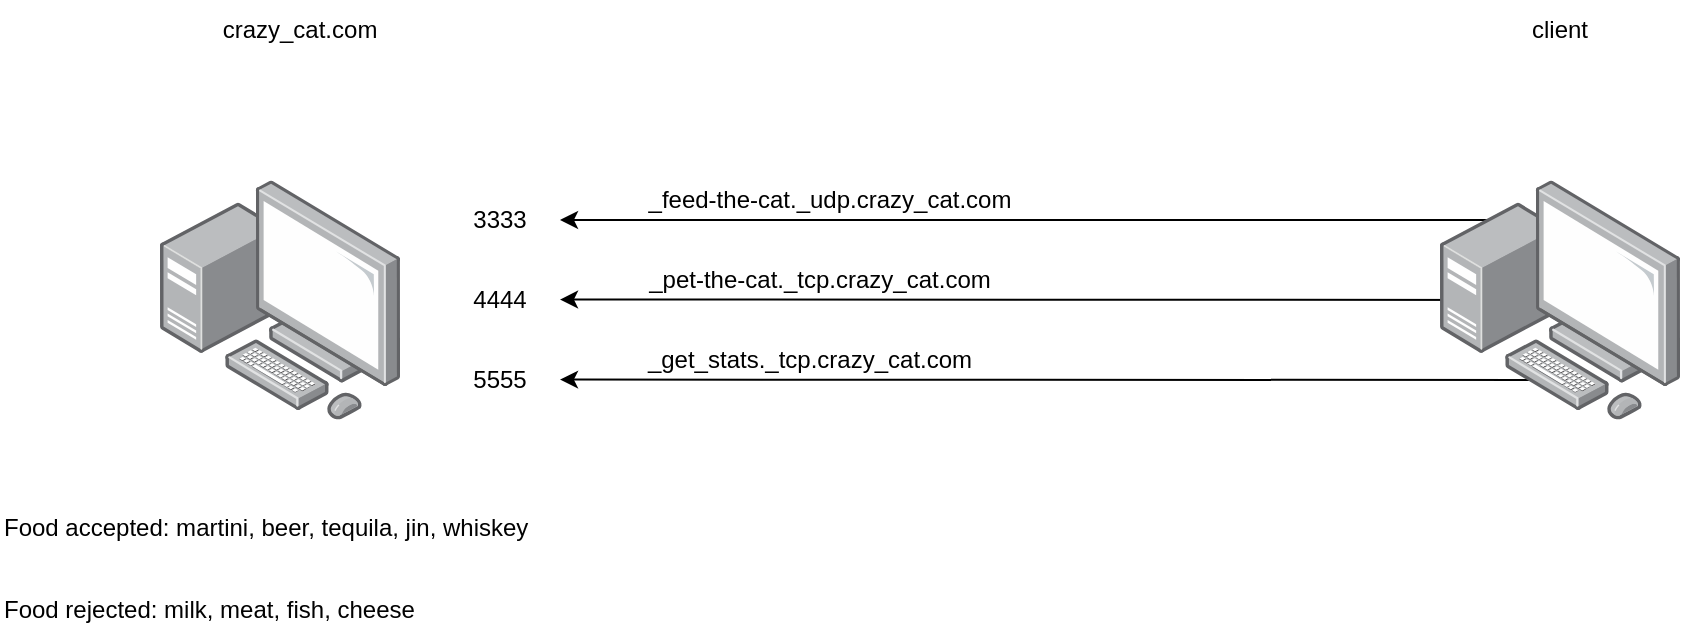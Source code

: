 <mxfile version="27.0.6">
  <diagram name="Page-1" id="VPbtGnGZYVjo_4n5Ib0U">
    <mxGraphModel dx="1188" dy="726" grid="1" gridSize="10" guides="1" tooltips="1" connect="1" arrows="1" fold="1" page="1" pageScale="1" pageWidth="1169" pageHeight="827" math="0" shadow="0">
      <root>
        <mxCell id="0" />
        <mxCell id="1" parent="0" />
        <mxCell id="4hteUr-Ji259Gm0KMIdJ-2" value="" style="image;points=[];aspect=fixed;html=1;align=center;shadow=0;dashed=0;image=img/lib/allied_telesis/computer_and_terminals/Personal_Computer_with_Server.svg;" vertex="1" parent="1">
          <mxGeometry x="120" y="240" width="120" height="120" as="geometry" />
        </mxCell>
        <mxCell id="4hteUr-Ji259Gm0KMIdJ-4" value="" style="shape=image;verticalLabelPosition=bottom;labelBackgroundColor=default;verticalAlign=top;aspect=fixed;imageAspect=0;image=https://png.pngtree.com/png-vector/20240508/ourmid/pngtree-lifelike-3d-cat-illustration-png-image_12383109.png;" vertex="1" parent="1">
          <mxGeometry x="160" y="190" width="90" height="90" as="geometry" />
        </mxCell>
        <mxCell id="4hteUr-Ji259Gm0KMIdJ-6" value="crazy_cat.com" style="text;html=1;align=center;verticalAlign=middle;whiteSpace=wrap;rounded=0;" vertex="1" parent="1">
          <mxGeometry x="160" y="150" width="60" height="30" as="geometry" />
        </mxCell>
        <mxCell id="4hteUr-Ji259Gm0KMIdJ-7" value="3333" style="text;html=1;align=center;verticalAlign=middle;whiteSpace=wrap;rounded=0;" vertex="1" parent="1">
          <mxGeometry x="260" y="250" width="60" height="20" as="geometry" />
        </mxCell>
        <mxCell id="4hteUr-Ji259Gm0KMIdJ-8" value="5555" style="text;html=1;align=center;verticalAlign=middle;whiteSpace=wrap;rounded=0;" vertex="1" parent="1">
          <mxGeometry x="260" y="330" width="60" height="20" as="geometry" />
        </mxCell>
        <mxCell id="4hteUr-Ji259Gm0KMIdJ-9" value="" style="endArrow=classic;html=1;rounded=0;entryX=1;entryY=0.5;entryDx=0;entryDy=0;" edge="1" parent="1" target="4hteUr-Ji259Gm0KMIdJ-7">
          <mxGeometry width="50" height="50" relative="1" as="geometry">
            <mxPoint x="800" y="260" as="sourcePoint" />
            <mxPoint x="330" y="259" as="targetPoint" />
          </mxGeometry>
        </mxCell>
        <mxCell id="4hteUr-Ji259Gm0KMIdJ-10" value="" style="endArrow=classic;html=1;rounded=0;entryX=1;entryY=0.5;entryDx=0;entryDy=0;" edge="1" parent="1">
          <mxGeometry width="50" height="50" relative="1" as="geometry">
            <mxPoint x="834" y="340" as="sourcePoint" />
            <mxPoint x="320" y="339.8" as="targetPoint" />
          </mxGeometry>
        </mxCell>
        <mxCell id="4hteUr-Ji259Gm0KMIdJ-11" value="4444" style="text;html=1;align=center;verticalAlign=middle;whiteSpace=wrap;rounded=0;" vertex="1" parent="1">
          <mxGeometry x="260" y="290" width="60" height="20" as="geometry" />
        </mxCell>
        <mxCell id="4hteUr-Ji259Gm0KMIdJ-12" value="" style="endArrow=classic;html=1;rounded=0;entryX=1;entryY=0.5;entryDx=0;entryDy=0;" edge="1" parent="1">
          <mxGeometry width="50" height="50" relative="1" as="geometry">
            <mxPoint x="834" y="299.96" as="sourcePoint" />
            <mxPoint x="320" y="299.76" as="targetPoint" />
          </mxGeometry>
        </mxCell>
        <mxCell id="4hteUr-Ji259Gm0KMIdJ-5" value="" style="image;points=[];aspect=fixed;html=1;align=center;shadow=0;dashed=0;image=img/lib/allied_telesis/computer_and_terminals/Personal_Computer_with_Server.svg;" vertex="1" parent="1">
          <mxGeometry x="760" y="240" width="120" height="120" as="geometry" />
        </mxCell>
        <mxCell id="4hteUr-Ji259Gm0KMIdJ-13" value="_feed-the-cat._udp.crazy_cat.com" style="text;html=1;align=center;verticalAlign=middle;whiteSpace=wrap;rounded=0;" vertex="1" parent="1">
          <mxGeometry x="360" y="240" width="190" height="20" as="geometry" />
        </mxCell>
        <mxCell id="4hteUr-Ji259Gm0KMIdJ-14" value="_pet-the-cat._tcp.crazy_cat.com" style="text;html=1;align=center;verticalAlign=middle;whiteSpace=wrap;rounded=0;" vertex="1" parent="1">
          <mxGeometry x="350" y="280" width="200" height="20" as="geometry" />
        </mxCell>
        <mxCell id="4hteUr-Ji259Gm0KMIdJ-15" value="_get_stats._tcp.crazy_cat.com" style="text;html=1;align=center;verticalAlign=middle;whiteSpace=wrap;rounded=0;" vertex="1" parent="1">
          <mxGeometry x="340" y="320" width="210" height="20" as="geometry" />
        </mxCell>
        <mxCell id="4hteUr-Ji259Gm0KMIdJ-16" value="client" style="text;html=1;align=center;verticalAlign=middle;whiteSpace=wrap;rounded=0;" vertex="1" parent="1">
          <mxGeometry x="790" y="150" width="60" height="30" as="geometry" />
        </mxCell>
        <mxCell id="4hteUr-Ji259Gm0KMIdJ-17" value="Food accepted: m&lt;span style=&quot;background-color: transparent;&quot;&gt;&lt;font style=&quot;color: rgb(2, 2, 2);&quot;&gt;artini, beer, &lt;/font&gt;tequila&lt;font style=&quot;color: rgb(2, 2, 2);&quot;&gt;, jin, whiskey&lt;/font&gt;&lt;/span&gt;" style="text;html=1;align=left;verticalAlign=middle;whiteSpace=wrap;rounded=0;" vertex="1" parent="1">
          <mxGeometry x="40" y="399" width="280" height="30" as="geometry" />
        </mxCell>
        <mxCell id="4hteUr-Ji259Gm0KMIdJ-18" value="Food rejected: &lt;font color=&quot;#020202&quot;&gt;milk, meat, fish, cheese&lt;/font&gt;" style="text;html=1;align=left;verticalAlign=middle;whiteSpace=wrap;rounded=0;" vertex="1" parent="1">
          <mxGeometry x="40" y="440" width="280" height="30" as="geometry" />
        </mxCell>
      </root>
    </mxGraphModel>
  </diagram>
</mxfile>

